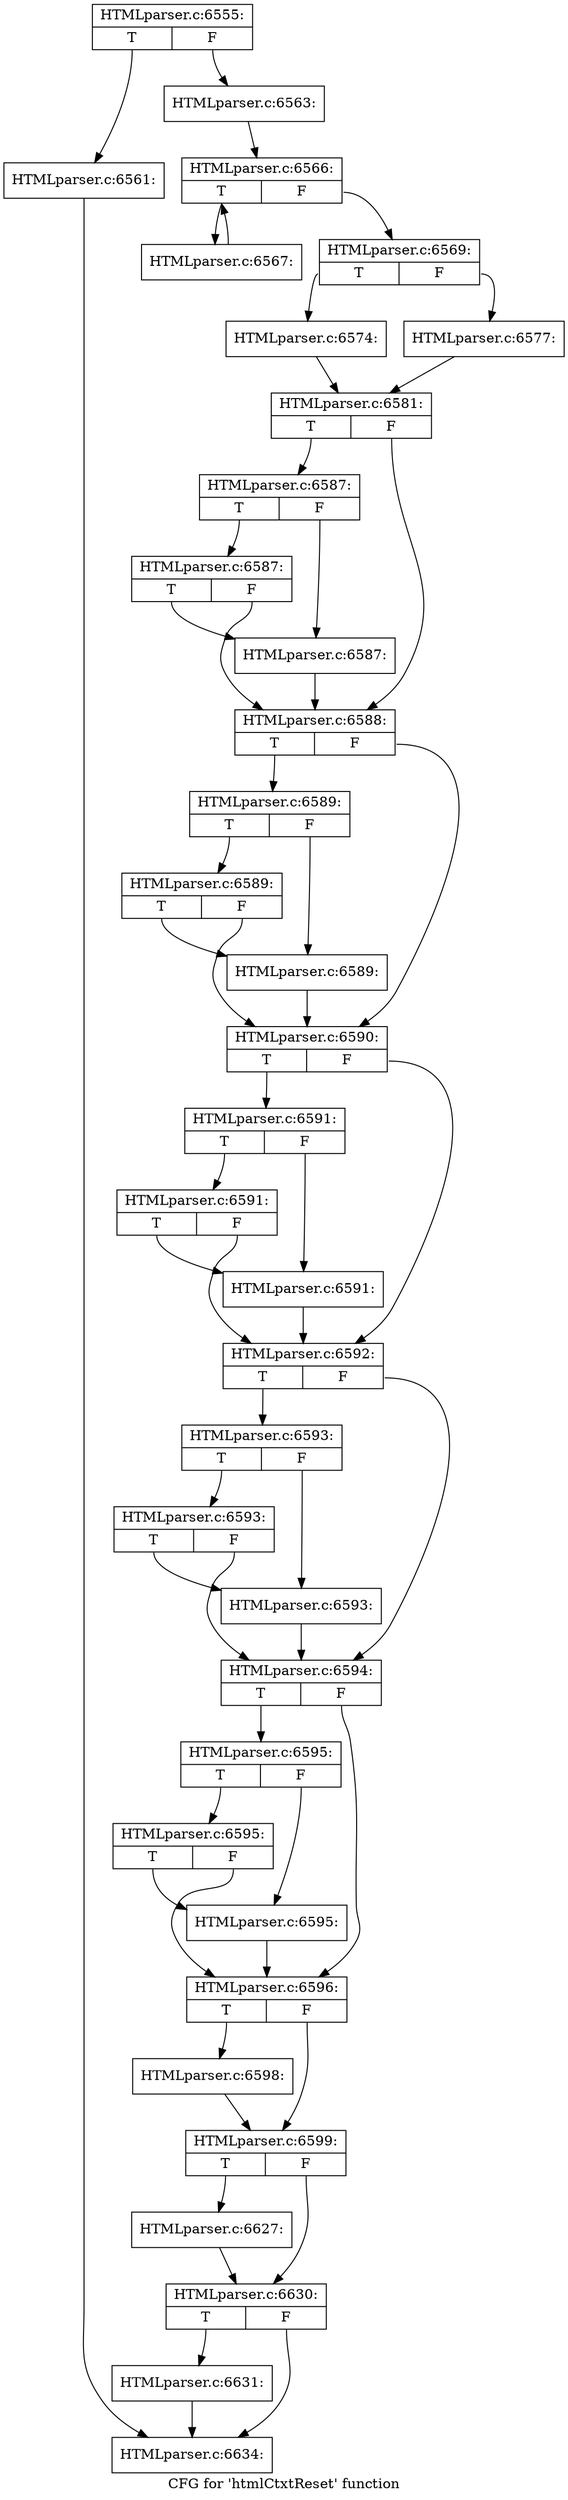 digraph "CFG for 'htmlCtxtReset' function" {
	label="CFG for 'htmlCtxtReset' function";

	Node0x3d69520 [shape=record,label="{HTMLparser.c:6555:|{<s0>T|<s1>F}}"];
	Node0x3d69520:s0 -> Node0x3d74c30;
	Node0x3d69520:s1 -> Node0x3d74c80;
	Node0x3d74c30 [shape=record,label="{HTMLparser.c:6561:}"];
	Node0x3d74c30 -> Node0x3d81d50;
	Node0x3d74c80 [shape=record,label="{HTMLparser.c:6563:}"];
	Node0x3d74c80 -> Node0x3d75300;
	Node0x3d75300 [shape=record,label="{HTMLparser.c:6566:|{<s0>T|<s1>F}}"];
	Node0x3d75300:s0 -> Node0x3d75e40;
	Node0x3d75300:s1 -> Node0x3d75520;
	Node0x3d75e40 [shape=record,label="{HTMLparser.c:6567:}"];
	Node0x3d75e40 -> Node0x3d75300;
	Node0x3d75520 [shape=record,label="{HTMLparser.c:6569:|{<s0>T|<s1>F}}"];
	Node0x3d75520:s0 -> Node0x3d763e0;
	Node0x3d75520:s1 -> Node0x3d76ac0;
	Node0x3d763e0 [shape=record,label="{HTMLparser.c:6574:}"];
	Node0x3d763e0 -> Node0x3d76a70;
	Node0x3d76ac0 [shape=record,label="{HTMLparser.c:6577:}"];
	Node0x3d76ac0 -> Node0x3d76a70;
	Node0x3d76a70 [shape=record,label="{HTMLparser.c:6581:|{<s0>T|<s1>F}}"];
	Node0x3d76a70:s0 -> Node0x3d78420;
	Node0x3d76a70:s1 -> Node0x3d783d0;
	Node0x3d78420 [shape=record,label="{HTMLparser.c:6587:|{<s0>T|<s1>F}}"];
	Node0x3d78420:s0 -> Node0x3d78710;
	Node0x3d78420:s1 -> Node0x3d78380;
	Node0x3d78710 [shape=record,label="{HTMLparser.c:6587:|{<s0>T|<s1>F}}"];
	Node0x3d78710:s0 -> Node0x3d78380;
	Node0x3d78710:s1 -> Node0x3d783d0;
	Node0x3d78380 [shape=record,label="{HTMLparser.c:6587:}"];
	Node0x3d78380 -> Node0x3d783d0;
	Node0x3d783d0 [shape=record,label="{HTMLparser.c:6588:|{<s0>T|<s1>F}}"];
	Node0x3d783d0:s0 -> Node0x3d797f0;
	Node0x3d783d0:s1 -> Node0x3d797a0;
	Node0x3d797f0 [shape=record,label="{HTMLparser.c:6589:|{<s0>T|<s1>F}}"];
	Node0x3d797f0:s0 -> Node0x3d79ab0;
	Node0x3d797f0:s1 -> Node0x3d78de0;
	Node0x3d79ab0 [shape=record,label="{HTMLparser.c:6589:|{<s0>T|<s1>F}}"];
	Node0x3d79ab0:s0 -> Node0x3d78de0;
	Node0x3d79ab0:s1 -> Node0x3d797a0;
	Node0x3d78de0 [shape=record,label="{HTMLparser.c:6589:}"];
	Node0x3d78de0 -> Node0x3d797a0;
	Node0x3d797a0 [shape=record,label="{HTMLparser.c:6590:|{<s0>T|<s1>F}}"];
	Node0x3d797a0:s0 -> Node0x3d7a4b0;
	Node0x3d797a0:s1 -> Node0x3d7a460;
	Node0x3d7a4b0 [shape=record,label="{HTMLparser.c:6591:|{<s0>T|<s1>F}}"];
	Node0x3d7a4b0:s0 -> Node0x3d7a770;
	Node0x3d7a4b0:s1 -> Node0x3d7a410;
	Node0x3d7a770 [shape=record,label="{HTMLparser.c:6591:|{<s0>T|<s1>F}}"];
	Node0x3d7a770:s0 -> Node0x3d7a410;
	Node0x3d7a770:s1 -> Node0x3d7a460;
	Node0x3d7a410 [shape=record,label="{HTMLparser.c:6591:}"];
	Node0x3d7a410 -> Node0x3d7a460;
	Node0x3d7a460 [shape=record,label="{HTMLparser.c:6592:|{<s0>T|<s1>F}}"];
	Node0x3d7a460:s0 -> Node0x3d7b170;
	Node0x3d7a460:s1 -> Node0x3d7b120;
	Node0x3d7b170 [shape=record,label="{HTMLparser.c:6593:|{<s0>T|<s1>F}}"];
	Node0x3d7b170:s0 -> Node0x3d7b430;
	Node0x3d7b170:s1 -> Node0x3d7b0d0;
	Node0x3d7b430 [shape=record,label="{HTMLparser.c:6593:|{<s0>T|<s1>F}}"];
	Node0x3d7b430:s0 -> Node0x3d7b0d0;
	Node0x3d7b430:s1 -> Node0x3d7b120;
	Node0x3d7b0d0 [shape=record,label="{HTMLparser.c:6593:}"];
	Node0x3d7b0d0 -> Node0x3d7b120;
	Node0x3d7b120 [shape=record,label="{HTMLparser.c:6594:|{<s0>T|<s1>F}}"];
	Node0x3d7b120:s0 -> Node0x3d7bf20;
	Node0x3d7b120:s1 -> Node0x3d7bed0;
	Node0x3d7bf20 [shape=record,label="{HTMLparser.c:6595:|{<s0>T|<s1>F}}"];
	Node0x3d7bf20:s0 -> Node0x3d7c210;
	Node0x3d7bf20:s1 -> Node0x3d7be80;
	Node0x3d7c210 [shape=record,label="{HTMLparser.c:6595:|{<s0>T|<s1>F}}"];
	Node0x3d7c210:s0 -> Node0x3d7be80;
	Node0x3d7c210:s1 -> Node0x3d7bed0;
	Node0x3d7be80 [shape=record,label="{HTMLparser.c:6595:}"];
	Node0x3d7be80 -> Node0x3d7bed0;
	Node0x3d7bed0 [shape=record,label="{HTMLparser.c:6596:|{<s0>T|<s1>F}}"];
	Node0x3d7bed0:s0 -> Node0x3d7cc90;
	Node0x3d7bed0:s1 -> Node0x3d7cce0;
	Node0x3d7cc90 [shape=record,label="{HTMLparser.c:6598:}"];
	Node0x3d7cc90 -> Node0x3d7cce0;
	Node0x3d7cce0 [shape=record,label="{HTMLparser.c:6599:|{<s0>T|<s1>F}}"];
	Node0x3d7cce0:s0 -> Node0x3d7d570;
	Node0x3d7cce0:s1 -> Node0x3d80070;
	Node0x3d7d570 [shape=record,label="{HTMLparser.c:6627:}"];
	Node0x3d7d570 -> Node0x3d80070;
	Node0x3d80070 [shape=record,label="{HTMLparser.c:6630:|{<s0>T|<s1>F}}"];
	Node0x3d80070:s0 -> Node0x3d81600;
	Node0x3d80070:s1 -> Node0x3d81d50;
	Node0x3d81600 [shape=record,label="{HTMLparser.c:6631:}"];
	Node0x3d81600 -> Node0x3d81d50;
	Node0x3d81d50 [shape=record,label="{HTMLparser.c:6634:}"];
}
